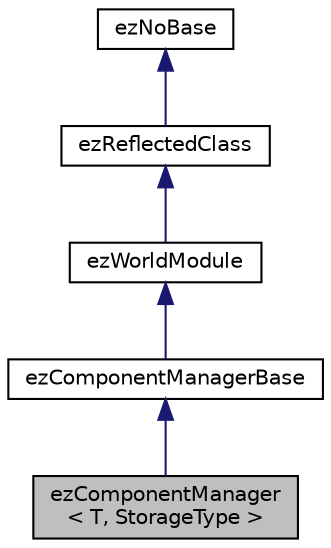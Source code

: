 digraph "ezComponentManager&lt; T, StorageType &gt;"
{
 // LATEX_PDF_SIZE
  edge [fontname="Helvetica",fontsize="10",labelfontname="Helvetica",labelfontsize="10"];
  node [fontname="Helvetica",fontsize="10",shape=record];
  Node1 [label="ezComponentManager\l\< T, StorageType \>",height=0.2,width=0.4,color="black", fillcolor="grey75", style="filled", fontcolor="black",tooltip=" "];
  Node2 -> Node1 [dir="back",color="midnightblue",fontsize="10",style="solid",fontname="Helvetica"];
  Node2 [label="ezComponentManagerBase",height=0.2,width=0.4,color="black", fillcolor="white", style="filled",URL="$d8/d7d/classez_component_manager_base.htm",tooltip="Base class for all component managers. Do not derive directly from this class, but derive from ezComp..."];
  Node3 -> Node2 [dir="back",color="midnightblue",fontsize="10",style="solid",fontname="Helvetica"];
  Node3 [label="ezWorldModule",height=0.2,width=0.4,color="black", fillcolor="white", style="filled",URL="$d1/df7/classez_world_module.htm",tooltip=" "];
  Node4 -> Node3 [dir="back",color="midnightblue",fontsize="10",style="solid",fontname="Helvetica"];
  Node4 [label="ezReflectedClass",height=0.2,width=0.4,color="black", fillcolor="white", style="filled",URL="$db/d45/classez_reflected_class.htm",tooltip="All classes that should be dynamically reflectable, need to be derived from this base class."];
  Node5 -> Node4 [dir="back",color="midnightblue",fontsize="10",style="solid",fontname="Helvetica"];
  Node5 [label="ezNoBase",height=0.2,width=0.4,color="black", fillcolor="white", style="filled",URL="$d4/d02/classez_no_base.htm",tooltip="Dummy type to pass to templates and macros that expect a base type for a class that has no base."];
}
